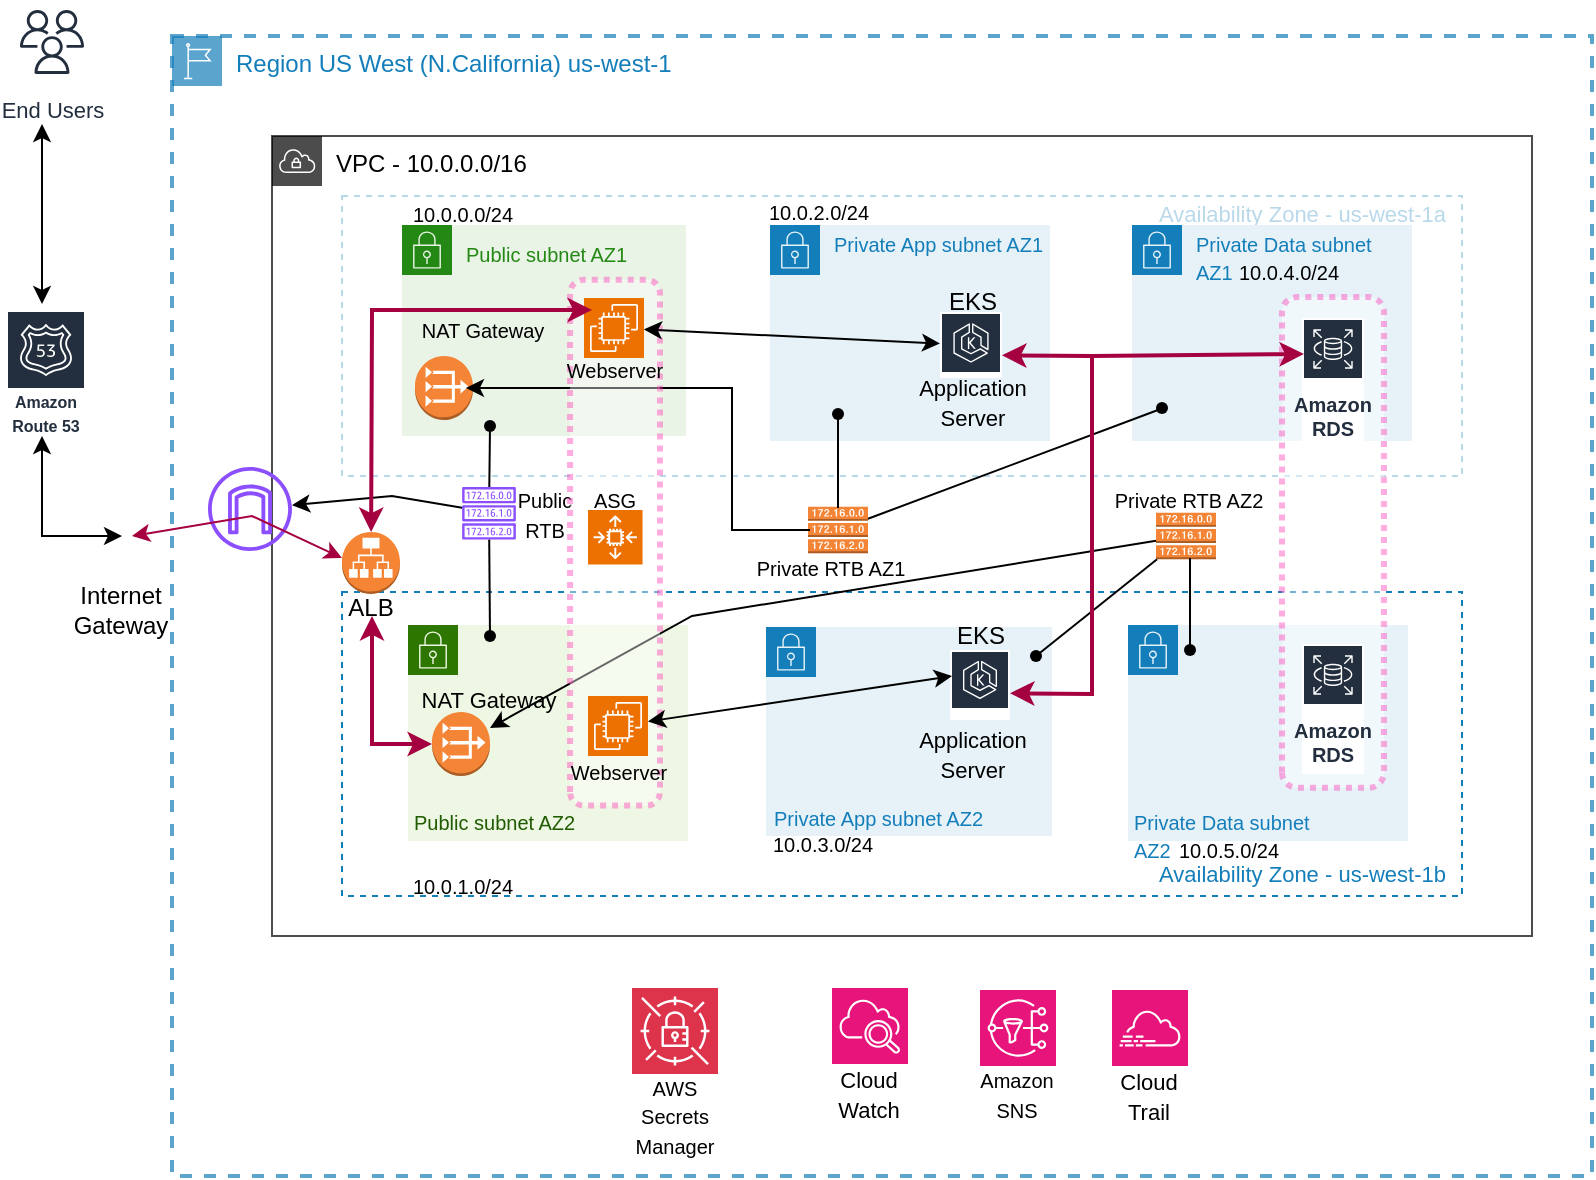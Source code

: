 <mxfile version="21.7.5" type="github">
  <diagram name="Page-1" id="hIceaoWqDKeVBD2IQ5cP">
    <mxGraphModel dx="980" dy="599" grid="1" gridSize="10" guides="1" tooltips="1" connect="0" arrows="1" fold="1" page="1" pageScale="1" pageWidth="850" pageHeight="1100" math="0" shadow="0">
      <root>
        <mxCell id="0" />
        <mxCell id="1" parent="0" />
        <mxCell id="7SaJIltF-yHCowIfkqHj-1" value="Region US West (N.California) us-west-1" style="points=[[0,0],[0.25,0],[0.5,0],[0.75,0],[1,0],[1,0.25],[1,0.5],[1,0.75],[1,1],[0.75,1],[0.5,1],[0.25,1],[0,1],[0,0.75],[0,0.5],[0,0.25]];outlineConnect=0;gradientColor=none;html=1;whiteSpace=wrap;fontSize=12;fontStyle=0;container=1;pointerEvents=1;collapsible=0;recursiveResize=0;shape=mxgraph.aws4.group;grIcon=mxgraph.aws4.group_region;strokeColor=#147EBA;fillColor=none;verticalAlign=top;align=left;spacingLeft=30;fontColor=#147EBA;dashed=1;strokeWidth=2;opacity=70;movableLabel=0;metaEdit=0;noLabel=0;" vertex="1" parent="1">
          <mxGeometry x="100" y="70" width="710" height="570" as="geometry" />
        </mxCell>
        <mxCell id="7SaJIltF-yHCowIfkqHj-9" value="&lt;font style=&quot;font-size: 11px;&quot;&gt;Availability Zone - us-west-1a&lt;/font&gt;" style="fillColor=none;strokeColor=#147EBA;dashed=1;verticalAlign=top;fontStyle=0;fontColor=#147EBA;whiteSpace=wrap;html=1;align=right;movableLabel=0;" vertex="1" parent="7SaJIltF-yHCowIfkqHj-1">
          <mxGeometry x="85" y="80" width="560" height="140" as="geometry">
            <mxPoint x="-6" y="-5" as="offset" />
          </mxGeometry>
        </mxCell>
        <mxCell id="7SaJIltF-yHCowIfkqHj-6" value="VPC - 10.0.0.0/16" style="sketch=0;outlineConnect=0;html=1;whiteSpace=wrap;fontSize=12;fontStyle=0;shape=mxgraph.aws4.group;grIcon=mxgraph.aws4.group_vpc;verticalAlign=top;align=left;spacingLeft=30;dashed=0;opacity=70;" vertex="1" parent="7SaJIltF-yHCowIfkqHj-1">
          <mxGeometry x="50" y="50" width="630" height="400" as="geometry" />
        </mxCell>
        <mxCell id="7SaJIltF-yHCowIfkqHj-10" value="&lt;font style=&quot;font-size: 11px;&quot;&gt;Availability Zone - us-west-1b&lt;/font&gt;" style="fillColor=none;strokeColor=#147EBA;dashed=1;verticalAlign=top;fontStyle=0;fontColor=#147EBA;whiteSpace=wrap;html=1;backgroundOutline=0;pointerEvents=0;portConstraintRotation=0;align=right;movableLabel=1;" vertex="1" parent="7SaJIltF-yHCowIfkqHj-1">
          <mxGeometry x="85" y="278" width="560" height="152" as="geometry">
            <mxPoint x="-6" y="127" as="offset" />
          </mxGeometry>
        </mxCell>
        <mxCell id="7SaJIltF-yHCowIfkqHj-15" value="&lt;font style=&quot;font-size: 10px;&quot;&gt;Private Data subnet AZ1&lt;/font&gt;" style="points=[[0,0],[0.25,0],[0.5,0],[0.75,0],[1,0],[1,0.25],[1,0.5],[1,0.75],[1,1],[0.75,1],[0.5,1],[0.25,1],[0,1],[0,0.75],[0,0.5],[0,0.25]];outlineConnect=0;gradientColor=none;html=1;whiteSpace=wrap;fontSize=12;fontStyle=0;container=1;pointerEvents=0;collapsible=0;recursiveResize=0;shape=mxgraph.aws4.group;grIcon=mxgraph.aws4.group_security_group;grStroke=0;strokeColor=#147EBA;fillColor=#E6F2F8;verticalAlign=top;align=left;spacingLeft=30;fontColor=#147EBA;dashed=0;noLabel=0;movableLabel=0;" vertex="1" parent="7SaJIltF-yHCowIfkqHj-1">
          <mxGeometry x="480" y="94.5" width="140" height="108" as="geometry">
            <mxPoint y="-5" as="offset" />
          </mxGeometry>
        </mxCell>
        <mxCell id="7SaJIltF-yHCowIfkqHj-18" value="&lt;font style=&quot;font-size: 10px;&quot;&gt;Private App subnet AZ1&lt;/font&gt;" style="points=[[0,0],[0.25,0],[0.5,0],[0.75,0],[1,0],[1,0.25],[1,0.5],[1,0.75],[1,1],[0.75,1],[0.5,1],[0.25,1],[0,1],[0,0.75],[0,0.5],[0,0.25]];outlineConnect=0;gradientColor=none;html=1;whiteSpace=wrap;fontSize=12;fontStyle=0;container=1;pointerEvents=0;collapsible=0;recursiveResize=0;shape=mxgraph.aws4.group;grIcon=mxgraph.aws4.group_security_group;grStroke=0;strokeColor=#147EBA;fillColor=#E6F2F8;verticalAlign=top;align=left;spacingLeft=30;fontColor=#147EBA;dashed=0;noLabel=0;movableLabel=0;" vertex="1" parent="7SaJIltF-yHCowIfkqHj-1">
          <mxGeometry x="299" y="94.5" width="140" height="108" as="geometry">
            <mxPoint y="-5" as="offset" />
          </mxGeometry>
        </mxCell>
        <mxCell id="7SaJIltF-yHCowIfkqHj-21" value="&lt;font color=&quot;#205b01&quot; style=&quot;font-size: 10px;&quot;&gt;Public subnet AZ2&lt;/font&gt;" style="points=[[0,0],[0.25,0],[0.5,0],[0.75,0],[1,0],[1,0.25],[1,0.5],[1,0.75],[1,1],[0.75,1],[0.5,1],[0.25,1],[0,1],[0,0.75],[0,0.5],[0,0.25]];outlineConnect=0;html=1;whiteSpace=wrap;fontSize=12;fontStyle=0;container=1;pointerEvents=0;collapsible=0;recursiveResize=0;shape=mxgraph.aws4.group;grIcon=mxgraph.aws4.group_security_group;grStroke=0;strokeColor=#2D7600;fillColor=#edf7e4;verticalAlign=top;align=left;spacingLeft=30;fontColor=#ffffff;dashed=0;noLabel=0;movableLabel=1;" vertex="1" parent="7SaJIltF-yHCowIfkqHj-1">
          <mxGeometry x="118" y="294.5" width="140" height="108" as="geometry">
            <mxPoint x="-29" y="84" as="offset" />
          </mxGeometry>
        </mxCell>
        <mxCell id="7SaJIltF-yHCowIfkqHj-22" value="&lt;font style=&quot;font-size: 10px;&quot;&gt;Private App subnet AZ2&lt;/font&gt;" style="points=[[0,0],[0.25,0],[0.5,0],[0.75,0],[1,0],[1,0.25],[1,0.5],[1,0.75],[1,1],[0.75,1],[0.5,1],[0.25,1],[0,1],[0,0.75],[0,0.5],[0,0.25]];outlineConnect=0;gradientColor=none;html=1;whiteSpace=wrap;fontSize=12;fontStyle=0;container=1;pointerEvents=0;collapsible=0;recursiveResize=0;shape=mxgraph.aws4.group;grIcon=mxgraph.aws4.group_security_group;grStroke=0;strokeColor=#147EBA;fillColor=#E6F2F8;verticalAlign=top;align=left;spacingLeft=30;fontColor=#147EBA;dashed=0;noLabel=0;movableLabel=1;" vertex="1" parent="7SaJIltF-yHCowIfkqHj-1">
          <mxGeometry x="297" y="295.5" width="143" height="104.5" as="geometry">
            <mxPoint x="-28" y="81" as="offset" />
          </mxGeometry>
        </mxCell>
        <mxCell id="7SaJIltF-yHCowIfkqHj-23" value="&lt;font style=&quot;font-size: 10px;&quot;&gt;Private Data subnet AZ2&lt;/font&gt;" style="points=[[0,0],[0.25,0],[0.5,0],[0.75,0],[1,0],[1,0.25],[1,0.5],[1,0.75],[1,1],[0.75,1],[0.5,1],[0.25,1],[0,1],[0,0.75],[0,0.5],[0,0.25]];outlineConnect=0;gradientColor=none;html=1;whiteSpace=wrap;fontSize=12;fontStyle=0;container=1;pointerEvents=0;collapsible=0;recursiveResize=0;shape=mxgraph.aws4.group;grIcon=mxgraph.aws4.group_security_group;grStroke=0;strokeColor=#147EBA;fillColor=#E6F2F8;verticalAlign=top;align=left;spacingLeft=30;fontColor=#147EBA;dashed=0;noLabel=0;movableLabel=1;" vertex="1" parent="7SaJIltF-yHCowIfkqHj-1">
          <mxGeometry x="478" y="294.5" width="140" height="108" as="geometry">
            <mxPoint x="-29" y="84" as="offset" />
          </mxGeometry>
        </mxCell>
        <mxCell id="7SaJIltF-yHCowIfkqHj-24" value="" style="sketch=0;outlineConnect=0;fontColor=#232F3E;gradientColor=none;fillColor=#8C4FFF;strokeColor=none;dashed=0;verticalLabelPosition=bottom;verticalAlign=top;align=center;html=1;fontSize=12;fontStyle=0;aspect=fixed;pointerEvents=1;shape=mxgraph.aws4.internet_gateway;" vertex="1" parent="7SaJIltF-yHCowIfkqHj-1">
          <mxGeometry x="18" y="215.5" width="42" height="42" as="geometry" />
        </mxCell>
        <mxCell id="7SaJIltF-yHCowIfkqHj-26" value="" style="sketch=0;outlineConnect=0;fontColor=#232F3E;gradientColor=none;fillColor=#8C4FFF;strokeColor=none;dashed=0;verticalLabelPosition=bottom;verticalAlign=top;align=center;html=1;fontSize=12;fontStyle=0;aspect=fixed;pointerEvents=1;shape=mxgraph.aws4.route_table;" vertex="1" parent="7SaJIltF-yHCowIfkqHj-1">
          <mxGeometry x="145" y="225.5" width="27" height="26.31" as="geometry" />
        </mxCell>
        <mxCell id="7SaJIltF-yHCowIfkqHj-27" value="" style="outlineConnect=0;dashed=0;verticalLabelPosition=bottom;verticalAlign=top;align=center;html=1;shape=mxgraph.aws3.route_table;fillColor=#F58536;gradientColor=none;" vertex="1" parent="7SaJIltF-yHCowIfkqHj-1">
          <mxGeometry x="318" y="235.42" width="30" height="23.16" as="geometry" />
        </mxCell>
        <mxCell id="7SaJIltF-yHCowIfkqHj-28" value="" style="outlineConnect=0;dashed=0;verticalLabelPosition=bottom;verticalAlign=top;align=center;html=1;shape=mxgraph.aws3.route_table;fillColor=#F58536;gradientColor=none;" vertex="1" parent="7SaJIltF-yHCowIfkqHj-1">
          <mxGeometry x="492" y="238.42" width="30" height="23.16" as="geometry" />
        </mxCell>
        <mxCell id="7SaJIltF-yHCowIfkqHj-31" value="" style="endArrow=classic;html=1;rounded=0;" edge="1" parent="7SaJIltF-yHCowIfkqHj-1" target="7SaJIltF-yHCowIfkqHj-24">
          <mxGeometry width="50" height="50" relative="1" as="geometry">
            <mxPoint x="145.078" y="235.885" as="sourcePoint" />
            <mxPoint x="110" y="237" as="targetPoint" />
            <Array as="points">
              <mxPoint x="110" y="230" />
            </Array>
          </mxGeometry>
        </mxCell>
        <mxCell id="7SaJIltF-yHCowIfkqHj-34" value="&lt;font style=&quot;font-size: 11px;&quot;&gt;NAT Gateway&lt;/font&gt;" style="text;html=1;align=center;verticalAlign=middle;resizable=0;points=[];autosize=1;strokeColor=none;fillColor=none;" vertex="1" parent="7SaJIltF-yHCowIfkqHj-1">
          <mxGeometry x="113" y="317" width="90" height="30" as="geometry" />
        </mxCell>
        <mxCell id="7SaJIltF-yHCowIfkqHj-35" value="" style="outlineConnect=0;dashed=0;verticalLabelPosition=bottom;verticalAlign=top;align=center;html=1;shape=mxgraph.aws3.vpc_nat_gateway;fillColor=#F58536;gradientColor=none;" vertex="1" parent="7SaJIltF-yHCowIfkqHj-1">
          <mxGeometry x="130" y="338" width="29" height="32" as="geometry" />
        </mxCell>
        <mxCell id="7SaJIltF-yHCowIfkqHj-40" value="&lt;font style=&quot;font-size: 10px;&quot;&gt;Public&lt;br&gt;RTB&lt;/font&gt;" style="text;html=1;align=center;verticalAlign=middle;resizable=0;points=[];autosize=1;strokeColor=none;fillColor=none;" vertex="1" parent="7SaJIltF-yHCowIfkqHj-1">
          <mxGeometry x="161" y="219" width="50" height="40" as="geometry" />
        </mxCell>
        <mxCell id="7SaJIltF-yHCowIfkqHj-41" value="&lt;font style=&quot;font-size: 10px;&quot;&gt;Private RTB AZ1&lt;/font&gt;" style="text;html=1;align=center;verticalAlign=middle;resizable=0;points=[];autosize=1;strokeColor=none;fillColor=none;" vertex="1" parent="7SaJIltF-yHCowIfkqHj-1">
          <mxGeometry x="279" y="251" width="100" height="30" as="geometry" />
        </mxCell>
        <mxCell id="7SaJIltF-yHCowIfkqHj-43" value="&lt;font style=&quot;font-size: 10px;&quot;&gt;Private RTB AZ2&lt;/font&gt;" style="text;html=1;align=center;verticalAlign=middle;resizable=0;points=[];autosize=1;strokeColor=none;fillColor=none;" vertex="1" parent="7SaJIltF-yHCowIfkqHj-1">
          <mxGeometry x="458" y="217" width="100" height="30" as="geometry" />
        </mxCell>
        <mxCell id="7SaJIltF-yHCowIfkqHj-45" value="" style="endArrow=classic;html=1;rounded=0;" edge="1" parent="7SaJIltF-yHCowIfkqHj-1" source="7SaJIltF-yHCowIfkqHj-28" target="7SaJIltF-yHCowIfkqHj-35">
          <mxGeometry width="50" height="50" relative="1" as="geometry">
            <mxPoint x="510" y="250" as="sourcePoint" />
            <mxPoint x="207" y="220" as="targetPoint" />
            <Array as="points">
              <mxPoint x="260" y="290" />
            </Array>
          </mxGeometry>
        </mxCell>
        <mxCell id="7SaJIltF-yHCowIfkqHj-124" value="" style="sketch=0;points=[[0,0,0],[0.25,0,0],[0.5,0,0],[0.75,0,0],[1,0,0],[0,1,0],[0.25,1,0],[0.5,1,0],[0.75,1,0],[1,1,0],[0,0.25,0],[0,0.5,0],[0,0.75,0],[1,0.25,0],[1,0.5,0],[1,0.75,0]];outlineConnect=0;fontColor=#232F3E;fillColor=#DD344C;strokeColor=#ffffff;dashed=0;verticalLabelPosition=bottom;verticalAlign=top;align=center;html=1;fontSize=12;fontStyle=0;aspect=fixed;shape=mxgraph.aws4.resourceIcon;resIcon=mxgraph.aws4.secrets_manager;" vertex="1" parent="7SaJIltF-yHCowIfkqHj-1">
          <mxGeometry x="230" y="476" width="43" height="43" as="geometry" />
        </mxCell>
        <mxCell id="7SaJIltF-yHCowIfkqHj-128" value="" style="sketch=0;points=[[0,0,0],[0.25,0,0],[0.5,0,0],[0.75,0,0],[1,0,0],[0,1,0],[0.25,1,0],[0.5,1,0],[0.75,1,0],[1,1,0],[0,0.25,0],[0,0.5,0],[0,0.75,0],[1,0.25,0],[1,0.5,0],[1,0.75,0]];points=[[0,0,0],[0.25,0,0],[0.5,0,0],[0.75,0,0],[1,0,0],[0,1,0],[0.25,1,0],[0.5,1,0],[0.75,1,0],[1,1,0],[0,0.25,0],[0,0.5,0],[0,0.75,0],[1,0.25,0],[1,0.5,0],[1,0.75,0]];outlineConnect=0;fontColor=#232F3E;fillColor=#E7157B;strokeColor=#ffffff;dashed=0;verticalLabelPosition=bottom;verticalAlign=top;align=center;html=1;fontSize=12;fontStyle=0;aspect=fixed;shape=mxgraph.aws4.resourceIcon;resIcon=mxgraph.aws4.cloudtrail;" vertex="1" parent="7SaJIltF-yHCowIfkqHj-1">
          <mxGeometry x="470" y="477" width="38" height="38" as="geometry" />
        </mxCell>
        <mxCell id="7SaJIltF-yHCowIfkqHj-130" value="" style="sketch=0;points=[[0,0,0],[0.25,0,0],[0.5,0,0],[0.75,0,0],[1,0,0],[0,1,0],[0.25,1,0],[0.5,1,0],[0.75,1,0],[1,1,0],[0,0.25,0],[0,0.5,0],[0,0.75,0],[1,0.25,0],[1,0.5,0],[1,0.75,0]];outlineConnect=0;fontColor=#232F3E;fillColor=#E7157B;strokeColor=#ffffff;dashed=0;verticalLabelPosition=bottom;verticalAlign=top;align=center;html=1;fontSize=12;fontStyle=0;aspect=fixed;shape=mxgraph.aws4.resourceIcon;resIcon=mxgraph.aws4.sns;" vertex="1" parent="7SaJIltF-yHCowIfkqHj-1">
          <mxGeometry x="404" y="477" width="38" height="38" as="geometry" />
        </mxCell>
        <mxCell id="7SaJIltF-yHCowIfkqHj-132" value="&lt;font style=&quot;font-size: 10px;&quot;&gt;Public subnet AZ1&lt;/font&gt;" style="points=[[0,0],[0.25,0],[0.5,0],[0.75,0],[1,0],[1,0.25],[1,0.5],[1,0.75],[1,1],[0.75,1],[0.5,1],[0.25,1],[0,1],[0,0.75],[0,0.5],[0,0.25]];outlineConnect=0;gradientColor=none;html=1;whiteSpace=wrap;fontSize=12;fontStyle=0;container=1;pointerEvents=0;collapsible=0;recursiveResize=0;shape=mxgraph.aws4.group;grIcon=mxgraph.aws4.group_security_group;grStroke=0;strokeColor=#248814;fillColor=#E9F3E6;verticalAlign=top;align=left;spacingLeft=30;fontColor=#248814;dashed=0;" vertex="1" parent="7SaJIltF-yHCowIfkqHj-1">
          <mxGeometry x="115" y="94.5" width="142" height="105.5" as="geometry" />
        </mxCell>
        <mxCell id="7SaJIltF-yHCowIfkqHj-134" value="&lt;font style=&quot;font-size: 10px;&quot;&gt;NAT Gateway&lt;/font&gt;" style="text;html=1;align=center;verticalAlign=middle;resizable=0;points=[];autosize=1;strokeColor=none;fillColor=none;" vertex="1" parent="7SaJIltF-yHCowIfkqHj-1">
          <mxGeometry x="115" y="132" width="80" height="30" as="geometry" />
        </mxCell>
        <mxCell id="7SaJIltF-yHCowIfkqHj-135" value="" style="outlineConnect=0;dashed=0;verticalLabelPosition=bottom;verticalAlign=top;align=center;html=1;shape=mxgraph.aws3.vpc_nat_gateway;fillColor=#F58536;gradientColor=none;" vertex="1" parent="7SaJIltF-yHCowIfkqHj-1">
          <mxGeometry x="121.5" y="160" width="29" height="32" as="geometry" />
        </mxCell>
        <mxCell id="7SaJIltF-yHCowIfkqHj-140" value="" style="endArrow=classic;html=1;rounded=0;exitX=0.4;exitY=-0.133;exitDx=0;exitDy=0;exitPerimeter=0;entryX=0.879;entryY=0.5;entryDx=0;entryDy=0;entryPerimeter=0;" edge="1" parent="7SaJIltF-yHCowIfkqHj-1" source="7SaJIltF-yHCowIfkqHj-41" target="7SaJIltF-yHCowIfkqHj-135">
          <mxGeometry width="50" height="50" relative="1" as="geometry">
            <mxPoint x="260" y="210" as="sourcePoint" />
            <mxPoint x="310" y="160" as="targetPoint" />
            <Array as="points">
              <mxPoint x="280" y="247" />
              <mxPoint x="280" y="176" />
            </Array>
          </mxGeometry>
        </mxCell>
        <mxCell id="7SaJIltF-yHCowIfkqHj-25" value="Internet&lt;br&gt;Gateway" style="text;html=1;align=center;verticalAlign=middle;resizable=0;points=[];autosize=1;strokeColor=none;fillColor=none;" vertex="1" parent="1">
          <mxGeometry x="39" y="337" width="70" height="40" as="geometry" />
        </mxCell>
        <mxCell id="7SaJIltF-yHCowIfkqHj-48" value="&lt;font style=&quot;font-size: 8px;&quot;&gt;Amazon Route 53&lt;/font&gt;" style="sketch=0;outlineConnect=0;fontColor=#232F3E;gradientColor=none;strokeColor=#ffffff;fillColor=#232F3E;dashed=0;verticalLabelPosition=middle;verticalAlign=bottom;align=center;html=1;whiteSpace=wrap;fontSize=10;fontStyle=1;spacing=3;shape=mxgraph.aws4.productIcon;prIcon=mxgraph.aws4.route_53;movableLabel=1;" vertex="1" parent="1">
          <mxGeometry x="17" y="207" width="40" height="80" as="geometry">
            <mxPoint y="-13" as="offset" />
          </mxGeometry>
        </mxCell>
        <mxCell id="7SaJIltF-yHCowIfkqHj-56" value="&lt;font style=&quot;font-size: 11px;&quot;&gt;End Users&lt;/font&gt;" style="sketch=0;outlineConnect=0;fontColor=#232F3E;gradientColor=none;strokeColor=#232F3E;fillColor=#ffffff;dashed=0;verticalLabelPosition=bottom;verticalAlign=top;align=center;html=1;fontSize=12;fontStyle=0;aspect=fixed;shape=mxgraph.aws4.resourceIcon;resIcon=mxgraph.aws4.users;movableLabel=1;" vertex="1" parent="1">
          <mxGeometry x="20" y="53" width="40" height="40" as="geometry" />
        </mxCell>
        <mxCell id="7SaJIltF-yHCowIfkqHj-63" value="" style="outlineConnect=0;dashed=0;verticalLabelPosition=bottom;verticalAlign=top;align=center;html=1;shape=mxgraph.aws3.application_load_balancer;fillColor=#F58534;gradientColor=none;" vertex="1" parent="1">
          <mxGeometry x="185" y="318" width="29" height="31" as="geometry" />
        </mxCell>
        <mxCell id="7SaJIltF-yHCowIfkqHj-66" value="ALB" style="text;html=1;align=center;verticalAlign=middle;resizable=0;points=[];autosize=1;strokeColor=none;fillColor=none;" vertex="1" parent="1">
          <mxGeometry x="174" y="341" width="50" height="30" as="geometry" />
        </mxCell>
        <mxCell id="7SaJIltF-yHCowIfkqHj-71" value="" style="rounded=1;whiteSpace=wrap;html=1;dashed=1;rotation=-90;opacity=40;strokeColor=#ff33b4;strokeWidth=3;dashPattern=1 1;" vertex="1" parent="1">
          <mxGeometry x="190.07" y="300.85" width="262.88" height="44.95" as="geometry" />
        </mxCell>
        <mxCell id="7SaJIltF-yHCowIfkqHj-73" value="" style="sketch=0;points=[[0,0,0],[0.25,0,0],[0.5,0,0],[0.75,0,0],[1,0,0],[0,1,0],[0.25,1,0],[0.5,1,0],[0.75,1,0],[1,1,0],[0,0.25,0],[0,0.5,0],[0,0.75,0],[1,0.25,0],[1,0.5,0],[1,0.75,0]];outlineConnect=0;fontColor=#232F3E;fillColor=#ED7100;strokeColor=#ffffff;dashed=0;verticalLabelPosition=bottom;verticalAlign=top;align=center;html=1;fontSize=12;fontStyle=0;aspect=fixed;shape=mxgraph.aws4.resourceIcon;resIcon=mxgraph.aws4.auto_scaling2;" vertex="1" parent="1">
          <mxGeometry x="308" y="307" width="27.27" height="27.27" as="geometry" />
        </mxCell>
        <mxCell id="7SaJIltF-yHCowIfkqHj-74" value="&lt;font style=&quot;font-size: 10px;&quot;&gt;ASG&lt;/font&gt;" style="text;html=1;align=center;verticalAlign=middle;resizable=0;points=[];autosize=1;strokeColor=none;fillColor=none;" vertex="1" parent="1">
          <mxGeometry x="301" y="287" width="40" height="30" as="geometry" />
        </mxCell>
        <mxCell id="7SaJIltF-yHCowIfkqHj-75" value="" style="sketch=0;points=[[0,0,0],[0.25,0,0],[0.5,0,0],[0.75,0,0],[1,0,0],[0,1,0],[0.25,1,0],[0.5,1,0],[0.75,1,0],[1,1,0],[0,0.25,0],[0,0.5,0],[0,0.75,0],[1,0.25,0],[1,0.5,0],[1,0.75,0]];outlineConnect=0;fontColor=#232F3E;fillColor=#ED7100;strokeColor=#ffffff;dashed=0;verticalLabelPosition=bottom;verticalAlign=top;align=center;html=1;fontSize=12;fontStyle=0;aspect=fixed;shape=mxgraph.aws4.resourceIcon;resIcon=mxgraph.aws4.ec2;" vertex="1" parent="1">
          <mxGeometry x="306" y="201" width="30" height="30" as="geometry" />
        </mxCell>
        <mxCell id="7SaJIltF-yHCowIfkqHj-76" value="&lt;font style=&quot;font-size: 11px;&quot;&gt;Application&lt;br&gt;Server&lt;/font&gt;" style="text;html=1;align=center;verticalAlign=middle;resizable=0;points=[];autosize=1;strokeColor=none;fillColor=none;" vertex="1" parent="1">
          <mxGeometry x="460" y="233" width="80" height="40" as="geometry" />
        </mxCell>
        <mxCell id="7SaJIltF-yHCowIfkqHj-77" value="" style="sketch=0;points=[[0,0,0],[0.25,0,0],[0.5,0,0],[0.75,0,0],[1,0,0],[0,1,0],[0.25,1,0],[0.5,1,0],[0.75,1,0],[1,1,0],[0,0.25,0],[0,0.5,0],[0,0.75,0],[1,0.25,0],[1,0.5,0],[1,0.75,0]];outlineConnect=0;fontColor=#232F3E;fillColor=#ED7100;strokeColor=#ffffff;dashed=0;verticalLabelPosition=bottom;verticalAlign=top;align=center;html=1;fontSize=12;fontStyle=0;aspect=fixed;shape=mxgraph.aws4.resourceIcon;resIcon=mxgraph.aws4.ec2;" vertex="1" parent="1">
          <mxGeometry x="308" y="400" width="30" height="30" as="geometry" />
        </mxCell>
        <mxCell id="7SaJIltF-yHCowIfkqHj-78" value="&lt;font style=&quot;font-size: 11px;&quot;&gt;Application&lt;br&gt;Server&lt;/font&gt;" style="text;html=1;align=center;verticalAlign=middle;resizable=0;points=[];autosize=1;strokeColor=none;fillColor=none;" vertex="1" parent="1">
          <mxGeometry x="460" y="409" width="80" height="40" as="geometry" />
        </mxCell>
        <mxCell id="7SaJIltF-yHCowIfkqHj-82" value="" style="shape=waypoint;sketch=0;fillStyle=solid;size=6;pointerEvents=1;points=[];fillColor=none;resizable=0;rotatable=0;perimeter=centerPerimeter;snapToPoint=1;" vertex="1" parent="1">
          <mxGeometry x="249" y="255" width="20" height="20" as="geometry" />
        </mxCell>
        <mxCell id="7SaJIltF-yHCowIfkqHj-83" value="" style="shape=waypoint;sketch=0;fillStyle=solid;size=6;pointerEvents=1;points=[];fillColor=none;resizable=0;rotatable=0;perimeter=centerPerimeter;snapToPoint=1;" vertex="1" parent="1">
          <mxGeometry x="249" y="360" width="20" height="20" as="geometry" />
        </mxCell>
        <mxCell id="7SaJIltF-yHCowIfkqHj-85" value="" style="endArrow=none;html=1;rounded=0;" edge="1" parent="1" source="7SaJIltF-yHCowIfkqHj-83" target="7SaJIltF-yHCowIfkqHj-26">
          <mxGeometry width="50" height="50" relative="1" as="geometry">
            <mxPoint x="259" y="350" as="sourcePoint" />
            <mxPoint x="259" y="338" as="targetPoint" />
          </mxGeometry>
        </mxCell>
        <mxCell id="7SaJIltF-yHCowIfkqHj-86" value="" style="shape=waypoint;sketch=0;fillStyle=solid;size=6;pointerEvents=1;points=[];fillColor=none;resizable=0;rotatable=0;perimeter=centerPerimeter;snapToPoint=1;" vertex="1" parent="1">
          <mxGeometry x="423" y="249" width="20" height="20" as="geometry" />
        </mxCell>
        <mxCell id="7SaJIltF-yHCowIfkqHj-88" value="" style="endArrow=none;html=1;rounded=0;exitX=0.556;exitY=0.057;exitDx=0;exitDy=0;exitPerimeter=0;" edge="1" parent="1">
          <mxGeometry width="50" height="50" relative="1" as="geometry">
            <mxPoint x="433" y="306" as="sourcePoint" />
            <mxPoint x="433" y="258" as="targetPoint" />
          </mxGeometry>
        </mxCell>
        <mxCell id="7SaJIltF-yHCowIfkqHj-89" value="" style="shape=waypoint;sketch=0;fillStyle=solid;size=6;pointerEvents=1;points=[];fillColor=none;resizable=0;rotatable=0;perimeter=centerPerimeter;snapToPoint=1;" vertex="1" parent="1">
          <mxGeometry x="585" y="246" width="20" height="20" as="geometry" />
        </mxCell>
        <mxCell id="7SaJIltF-yHCowIfkqHj-90" value="" style="endArrow=none;html=1;rounded=0;" edge="1" parent="1" source="7SaJIltF-yHCowIfkqHj-27">
          <mxGeometry width="50" height="50" relative="1" as="geometry">
            <mxPoint x="543" y="307" as="sourcePoint" />
            <mxPoint x="593" y="257" as="targetPoint" />
          </mxGeometry>
        </mxCell>
        <mxCell id="7SaJIltF-yHCowIfkqHj-91" value="" style="shape=waypoint;sketch=0;fillStyle=solid;size=6;pointerEvents=1;points=[];fillColor=none;resizable=0;rotatable=0;perimeter=centerPerimeter;snapToPoint=1;" vertex="1" parent="1">
          <mxGeometry x="599" y="367" width="20" height="20" as="geometry" />
        </mxCell>
        <mxCell id="7SaJIltF-yHCowIfkqHj-92" value="" style="endArrow=none;html=1;rounded=0;exitX=0.556;exitY=0.057;exitDx=0;exitDy=0;exitPerimeter=0;" edge="1" parent="1">
          <mxGeometry width="50" height="50" relative="1" as="geometry">
            <mxPoint x="609" y="379" as="sourcePoint" />
            <mxPoint x="609" y="331" as="targetPoint" />
          </mxGeometry>
        </mxCell>
        <mxCell id="7SaJIltF-yHCowIfkqHj-93" value="" style="shape=waypoint;sketch=0;fillStyle=solid;size=6;pointerEvents=1;points=[];fillColor=none;resizable=0;rotatable=0;perimeter=centerPerimeter;snapToPoint=1;" vertex="1" parent="1">
          <mxGeometry x="522" y="370" width="20" height="20" as="geometry" />
        </mxCell>
        <mxCell id="7SaJIltF-yHCowIfkqHj-94" value="" style="endArrow=none;html=1;rounded=0;exitX=1.1;exitY=0.5;exitDx=0;exitDy=0;exitPerimeter=0;" edge="1" parent="1" source="7SaJIltF-yHCowIfkqHj-93" target="7SaJIltF-yHCowIfkqHj-28">
          <mxGeometry width="50" height="50" relative="1" as="geometry">
            <mxPoint x="559" y="389" as="sourcePoint" />
            <mxPoint x="559" y="341" as="targetPoint" />
          </mxGeometry>
        </mxCell>
        <mxCell id="7SaJIltF-yHCowIfkqHj-95" value="" style="endArrow=classic;startArrow=classic;html=1;rounded=0;" edge="1" parent="1">
          <mxGeometry width="50" height="50" relative="1" as="geometry">
            <mxPoint x="75" y="320" as="sourcePoint" />
            <mxPoint x="35" y="270" as="targetPoint" />
            <Array as="points">
              <mxPoint x="35" y="320" />
            </Array>
          </mxGeometry>
        </mxCell>
        <mxCell id="7SaJIltF-yHCowIfkqHj-96" value="" style="endArrow=classic;startArrow=classic;html=1;rounded=0;" edge="1" parent="1">
          <mxGeometry width="50" height="50" relative="1" as="geometry">
            <mxPoint x="35" y="204" as="sourcePoint" />
            <mxPoint x="35" y="114" as="targetPoint" />
          </mxGeometry>
        </mxCell>
        <mxCell id="7SaJIltF-yHCowIfkqHj-97" value="" style="rounded=1;whiteSpace=wrap;html=1;dashed=1;rotation=-90;opacity=40;strokeColor=#ff33b4;strokeWidth=3;dashPattern=1 1;" vertex="1" parent="1">
          <mxGeometry x="557.81" y="297.72" width="245.37" height="50.97" as="geometry" />
        </mxCell>
        <mxCell id="7SaJIltF-yHCowIfkqHj-98" value="Amazon RDS" style="sketch=0;outlineConnect=0;fontColor=#232F3E;gradientColor=none;strokeColor=#ffffff;fillColor=#232F3E;dashed=0;verticalLabelPosition=middle;verticalAlign=bottom;align=center;html=1;whiteSpace=wrap;fontSize=10;fontStyle=1;spacing=3;shape=mxgraph.aws4.productIcon;prIcon=mxgraph.aws4.rds;" vertex="1" parent="1">
          <mxGeometry x="665" y="211" width="31" height="65" as="geometry" />
        </mxCell>
        <mxCell id="7SaJIltF-yHCowIfkqHj-99" value="Amazon RDS" style="sketch=0;outlineConnect=0;fontColor=#232F3E;gradientColor=none;strokeColor=#ffffff;fillColor=#232F3E;dashed=0;verticalLabelPosition=middle;verticalAlign=bottom;align=center;html=1;whiteSpace=wrap;fontSize=10;fontStyle=1;spacing=3;shape=mxgraph.aws4.productIcon;prIcon=mxgraph.aws4.rds;" vertex="1" parent="1">
          <mxGeometry x="665" y="374" width="31" height="65" as="geometry" />
        </mxCell>
        <mxCell id="7SaJIltF-yHCowIfkqHj-100" value="&lt;font style=&quot;font-size: 10px;&quot;&gt;10.0.0.0/24&lt;/font&gt;" style="text;html=1;align=center;verticalAlign=middle;resizable=0;points=[];autosize=1;strokeColor=none;fillColor=none;" vertex="1" parent="1">
          <mxGeometry x="210" y="144" width="70" height="30" as="geometry" />
        </mxCell>
        <mxCell id="7SaJIltF-yHCowIfkqHj-101" value="&lt;font style=&quot;font-size: 10px;&quot;&gt;10.0.1.0/24&lt;/font&gt;" style="text;html=1;align=center;verticalAlign=middle;resizable=0;points=[];autosize=1;strokeColor=none;fillColor=none;" vertex="1" parent="1">
          <mxGeometry x="210" y="480" width="70" height="30" as="geometry" />
        </mxCell>
        <mxCell id="7SaJIltF-yHCowIfkqHj-102" value="&lt;font style=&quot;font-size: 10px;&quot;&gt;10.0.3.0/24&lt;/font&gt;" style="text;html=1;align=center;verticalAlign=middle;resizable=0;points=[];autosize=1;strokeColor=none;fillColor=none;" vertex="1" parent="1">
          <mxGeometry x="390" y="459" width="70" height="30" as="geometry" />
        </mxCell>
        <mxCell id="7SaJIltF-yHCowIfkqHj-103" value="&lt;font style=&quot;font-size: 10px;&quot;&gt;10.0.2.0/24&lt;/font&gt;" style="text;html=1;align=center;verticalAlign=middle;resizable=0;points=[];autosize=1;strokeColor=none;fillColor=none;" vertex="1" parent="1">
          <mxGeometry x="388" y="143" width="70" height="30" as="geometry" />
        </mxCell>
        <mxCell id="7SaJIltF-yHCowIfkqHj-104" value="&lt;font style=&quot;font-size: 10px;&quot;&gt;10.0.4.0/24&lt;/font&gt;" style="text;html=1;align=center;verticalAlign=middle;resizable=0;points=[];autosize=1;strokeColor=none;fillColor=none;" vertex="1" parent="1">
          <mxGeometry x="623" y="173" width="70" height="30" as="geometry" />
        </mxCell>
        <mxCell id="7SaJIltF-yHCowIfkqHj-105" value="&lt;font style=&quot;font-size: 10px;&quot;&gt;10.0.5.0/24&lt;/font&gt;" style="text;html=1;align=center;verticalAlign=middle;resizable=0;points=[];autosize=1;strokeColor=none;fillColor=none;" vertex="1" parent="1">
          <mxGeometry x="593" y="462" width="70" height="30" as="geometry" />
        </mxCell>
        <mxCell id="7SaJIltF-yHCowIfkqHj-109" value="EKS" style="text;html=1;align=center;verticalAlign=middle;resizable=0;points=[];autosize=1;strokeColor=none;fillColor=none;" vertex="1" parent="1">
          <mxGeometry x="475" y="188" width="50" height="30" as="geometry" />
        </mxCell>
        <mxCell id="7SaJIltF-yHCowIfkqHj-110" value="" style="sketch=0;outlineConnect=0;fontColor=#232F3E;gradientColor=none;strokeColor=#ffffff;fillColor=#232F3E;dashed=0;verticalLabelPosition=middle;verticalAlign=bottom;align=center;html=1;whiteSpace=wrap;fontSize=10;fontStyle=1;spacing=3;shape=mxgraph.aws4.productIcon;prIcon=mxgraph.aws4.eks;" vertex="1" parent="1">
          <mxGeometry x="484" y="208" width="31" height="33" as="geometry" />
        </mxCell>
        <mxCell id="7SaJIltF-yHCowIfkqHj-111" value="" style="sketch=0;outlineConnect=0;fontColor=#232F3E;gradientColor=none;strokeColor=#ffffff;fillColor=#232F3E;dashed=0;verticalLabelPosition=middle;verticalAlign=bottom;align=center;html=1;whiteSpace=wrap;fontSize=10;fontStyle=1;spacing=3;shape=mxgraph.aws4.productIcon;prIcon=mxgraph.aws4.eks;" vertex="1" parent="1">
          <mxGeometry x="489" y="377" width="30" height="35" as="geometry" />
        </mxCell>
        <mxCell id="7SaJIltF-yHCowIfkqHj-112" value="EKS" style="text;html=1;align=center;verticalAlign=middle;resizable=0;points=[];autosize=1;strokeColor=none;fillColor=none;" vertex="1" parent="1">
          <mxGeometry x="479" y="355" width="50" height="30" as="geometry" />
        </mxCell>
        <mxCell id="7SaJIltF-yHCowIfkqHj-125" value="&lt;font style=&quot;font-size: 10px;&quot;&gt;AWS&lt;br&gt;Secrets&lt;br&gt;Manager&lt;/font&gt;" style="text;html=1;align=center;verticalAlign=middle;resizable=0;points=[];autosize=1;strokeColor=none;fillColor=none;" vertex="1" parent="1">
          <mxGeometry x="321" y="580" width="60" height="60" as="geometry" />
        </mxCell>
        <mxCell id="7SaJIltF-yHCowIfkqHj-126" value="" style="sketch=0;points=[[0,0,0],[0.25,0,0],[0.5,0,0],[0.75,0,0],[1,0,0],[0,1,0],[0.25,1,0],[0.5,1,0],[0.75,1,0],[1,1,0],[0,0.25,0],[0,0.5,0],[0,0.75,0],[1,0.25,0],[1,0.5,0],[1,0.75,0]];points=[[0,0,0],[0.25,0,0],[0.5,0,0],[0.75,0,0],[1,0,0],[0,1,0],[0.25,1,0],[0.5,1,0],[0.75,1,0],[1,1,0],[0,0.25,0],[0,0.5,0],[0,0.75,0],[1,0.25,0],[1,0.5,0],[1,0.75,0]];outlineConnect=0;fontColor=#232F3E;fillColor=#E7157B;strokeColor=#ffffff;dashed=0;verticalLabelPosition=bottom;verticalAlign=top;align=center;html=1;fontSize=12;fontStyle=0;aspect=fixed;shape=mxgraph.aws4.resourceIcon;resIcon=mxgraph.aws4.cloudwatch_2;" vertex="1" parent="1">
          <mxGeometry x="430" y="546" width="38" height="38" as="geometry" />
        </mxCell>
        <mxCell id="7SaJIltF-yHCowIfkqHj-127" value="&lt;font style=&quot;font-size: 11px;&quot;&gt;Cloud&lt;br&gt;Watch&lt;/font&gt;" style="text;html=1;align=center;verticalAlign=middle;resizable=0;points=[];autosize=1;strokeColor=none;fillColor=none;" vertex="1" parent="1">
          <mxGeometry x="423" y="579" width="50" height="40" as="geometry" />
        </mxCell>
        <mxCell id="7SaJIltF-yHCowIfkqHj-129" value="&lt;font style=&quot;font-size: 11px;&quot;&gt;Cloud&lt;br&gt;Trail&lt;br&gt;&lt;/font&gt;" style="text;html=1;align=center;verticalAlign=middle;resizable=0;points=[];autosize=1;strokeColor=none;fillColor=none;" vertex="1" parent="1">
          <mxGeometry x="563" y="580" width="50" height="40" as="geometry" />
        </mxCell>
        <mxCell id="7SaJIltF-yHCowIfkqHj-131" value="&lt;font style=&quot;font-size: 10px;&quot;&gt;Amazon&lt;br&gt;SNS&lt;/font&gt;" style="text;html=1;align=center;verticalAlign=middle;resizable=0;points=[];autosize=1;strokeColor=none;fillColor=none;" vertex="1" parent="1">
          <mxGeometry x="492" y="579" width="60" height="40" as="geometry" />
        </mxCell>
        <mxCell id="7SaJIltF-yHCowIfkqHj-136" value="" style="endArrow=none;html=1;rounded=0;entryX=0.5;entryY=0.75;entryDx=0;entryDy=0;entryPerimeter=0;" edge="1" parent="1" source="7SaJIltF-yHCowIfkqHj-26" target="7SaJIltF-yHCowIfkqHj-82">
          <mxGeometry width="50" height="50" relative="1" as="geometry">
            <mxPoint x="260" y="293" as="sourcePoint" />
            <mxPoint x="260" y="268" as="targetPoint" />
          </mxGeometry>
        </mxCell>
        <mxCell id="7SaJIltF-yHCowIfkqHj-137" value="&lt;font style=&quot;font-size: 10px;&quot;&gt;Webserver&lt;/font&gt;" style="text;html=1;align=center;verticalAlign=middle;resizable=0;points=[];autosize=1;strokeColor=none;fillColor=none;" vertex="1" parent="1">
          <mxGeometry x="286" y="222" width="70" height="30" as="geometry" />
        </mxCell>
        <mxCell id="7SaJIltF-yHCowIfkqHj-138" value="&lt;font style=&quot;font-size: 10px;&quot;&gt;Webserver&lt;/font&gt;" style="text;html=1;align=center;verticalAlign=middle;resizable=0;points=[];autosize=1;strokeColor=none;fillColor=none;" vertex="1" parent="1">
          <mxGeometry x="288" y="423" width="70" height="30" as="geometry" />
        </mxCell>
        <mxCell id="7SaJIltF-yHCowIfkqHj-141" value="" style="endArrow=classic;startArrow=classic;html=1;rounded=0;strokeWidth=2;fillColor=#d80073;strokeColor=#A50040;" edge="1" parent="1">
          <mxGeometry width="50" height="50" relative="1" as="geometry">
            <mxPoint x="519" y="398.634" as="sourcePoint" />
            <mxPoint x="515" y="229.628" as="targetPoint" />
            <Array as="points">
              <mxPoint x="560" y="399" />
              <mxPoint x="560" y="230" />
            </Array>
          </mxGeometry>
        </mxCell>
        <mxCell id="7SaJIltF-yHCowIfkqHj-142" value="" style="endArrow=classic;html=1;rounded=0;entryX=0.032;entryY=0.277;entryDx=0;entryDy=0;entryPerimeter=0;strokeWidth=2;fillColor=#d80073;strokeColor=#A50040;" edge="1" parent="1">
          <mxGeometry width="50" height="50" relative="1" as="geometry">
            <mxPoint x="560" y="230" as="sourcePoint" />
            <mxPoint x="665.992" y="229.005" as="targetPoint" />
          </mxGeometry>
        </mxCell>
        <mxCell id="7SaJIltF-yHCowIfkqHj-143" value="" style="endArrow=classic;startArrow=classic;html=1;rounded=0;" edge="1" parent="1" source="7SaJIltF-yHCowIfkqHj-75" target="7SaJIltF-yHCowIfkqHj-110">
          <mxGeometry width="50" height="50" relative="1" as="geometry">
            <mxPoint x="390" y="240" as="sourcePoint" />
            <mxPoint x="440" y="190" as="targetPoint" />
          </mxGeometry>
        </mxCell>
        <mxCell id="7SaJIltF-yHCowIfkqHj-144" value="" style="endArrow=classic;startArrow=classic;html=1;rounded=0;fillColor=#d80073;strokeColor=#A50040;strokeWidth=2;" edge="1" parent="1" source="7SaJIltF-yHCowIfkqHj-63">
          <mxGeometry width="50" height="50" relative="1" as="geometry">
            <mxPoint x="191" y="313" as="sourcePoint" />
            <mxPoint x="310" y="207" as="targetPoint" />
            <Array as="points">
              <mxPoint x="200" y="207" />
            </Array>
          </mxGeometry>
        </mxCell>
        <mxCell id="7SaJIltF-yHCowIfkqHj-145" value="" style="endArrow=classic;startArrow=classic;html=1;rounded=0;exitX=0.52;exitY=0.633;exitDx=0;exitDy=0;exitPerimeter=0;strokeWidth=2;fillColor=#d80073;strokeColor=#A50040;" edge="1" parent="1" source="7SaJIltF-yHCowIfkqHj-66" target="7SaJIltF-yHCowIfkqHj-35">
          <mxGeometry width="50" height="50" relative="1" as="geometry">
            <mxPoint x="160" y="430" as="sourcePoint" />
            <mxPoint x="210" y="380" as="targetPoint" />
            <Array as="points">
              <mxPoint x="200" y="424" />
            </Array>
          </mxGeometry>
        </mxCell>
        <mxCell id="7SaJIltF-yHCowIfkqHj-146" value="" style="endArrow=classic;startArrow=classic;html=1;rounded=0;fillColor=#d80073;strokeColor=#A50040;" edge="1" parent="1">
          <mxGeometry width="50" height="50" relative="1" as="geometry">
            <mxPoint x="80" y="320" as="sourcePoint" />
            <mxPoint x="185" y="331.029" as="targetPoint" />
            <Array as="points">
              <mxPoint x="140" y="310" />
            </Array>
          </mxGeometry>
        </mxCell>
        <mxCell id="7SaJIltF-yHCowIfkqHj-147" value="" style="endArrow=classic;startArrow=classic;html=1;rounded=0;" edge="1" parent="1" source="7SaJIltF-yHCowIfkqHj-77">
          <mxGeometry width="50" height="50" relative="1" as="geometry">
            <mxPoint x="346" y="387" as="sourcePoint" />
            <mxPoint x="490" y="390" as="targetPoint" />
          </mxGeometry>
        </mxCell>
      </root>
    </mxGraphModel>
  </diagram>
</mxfile>
